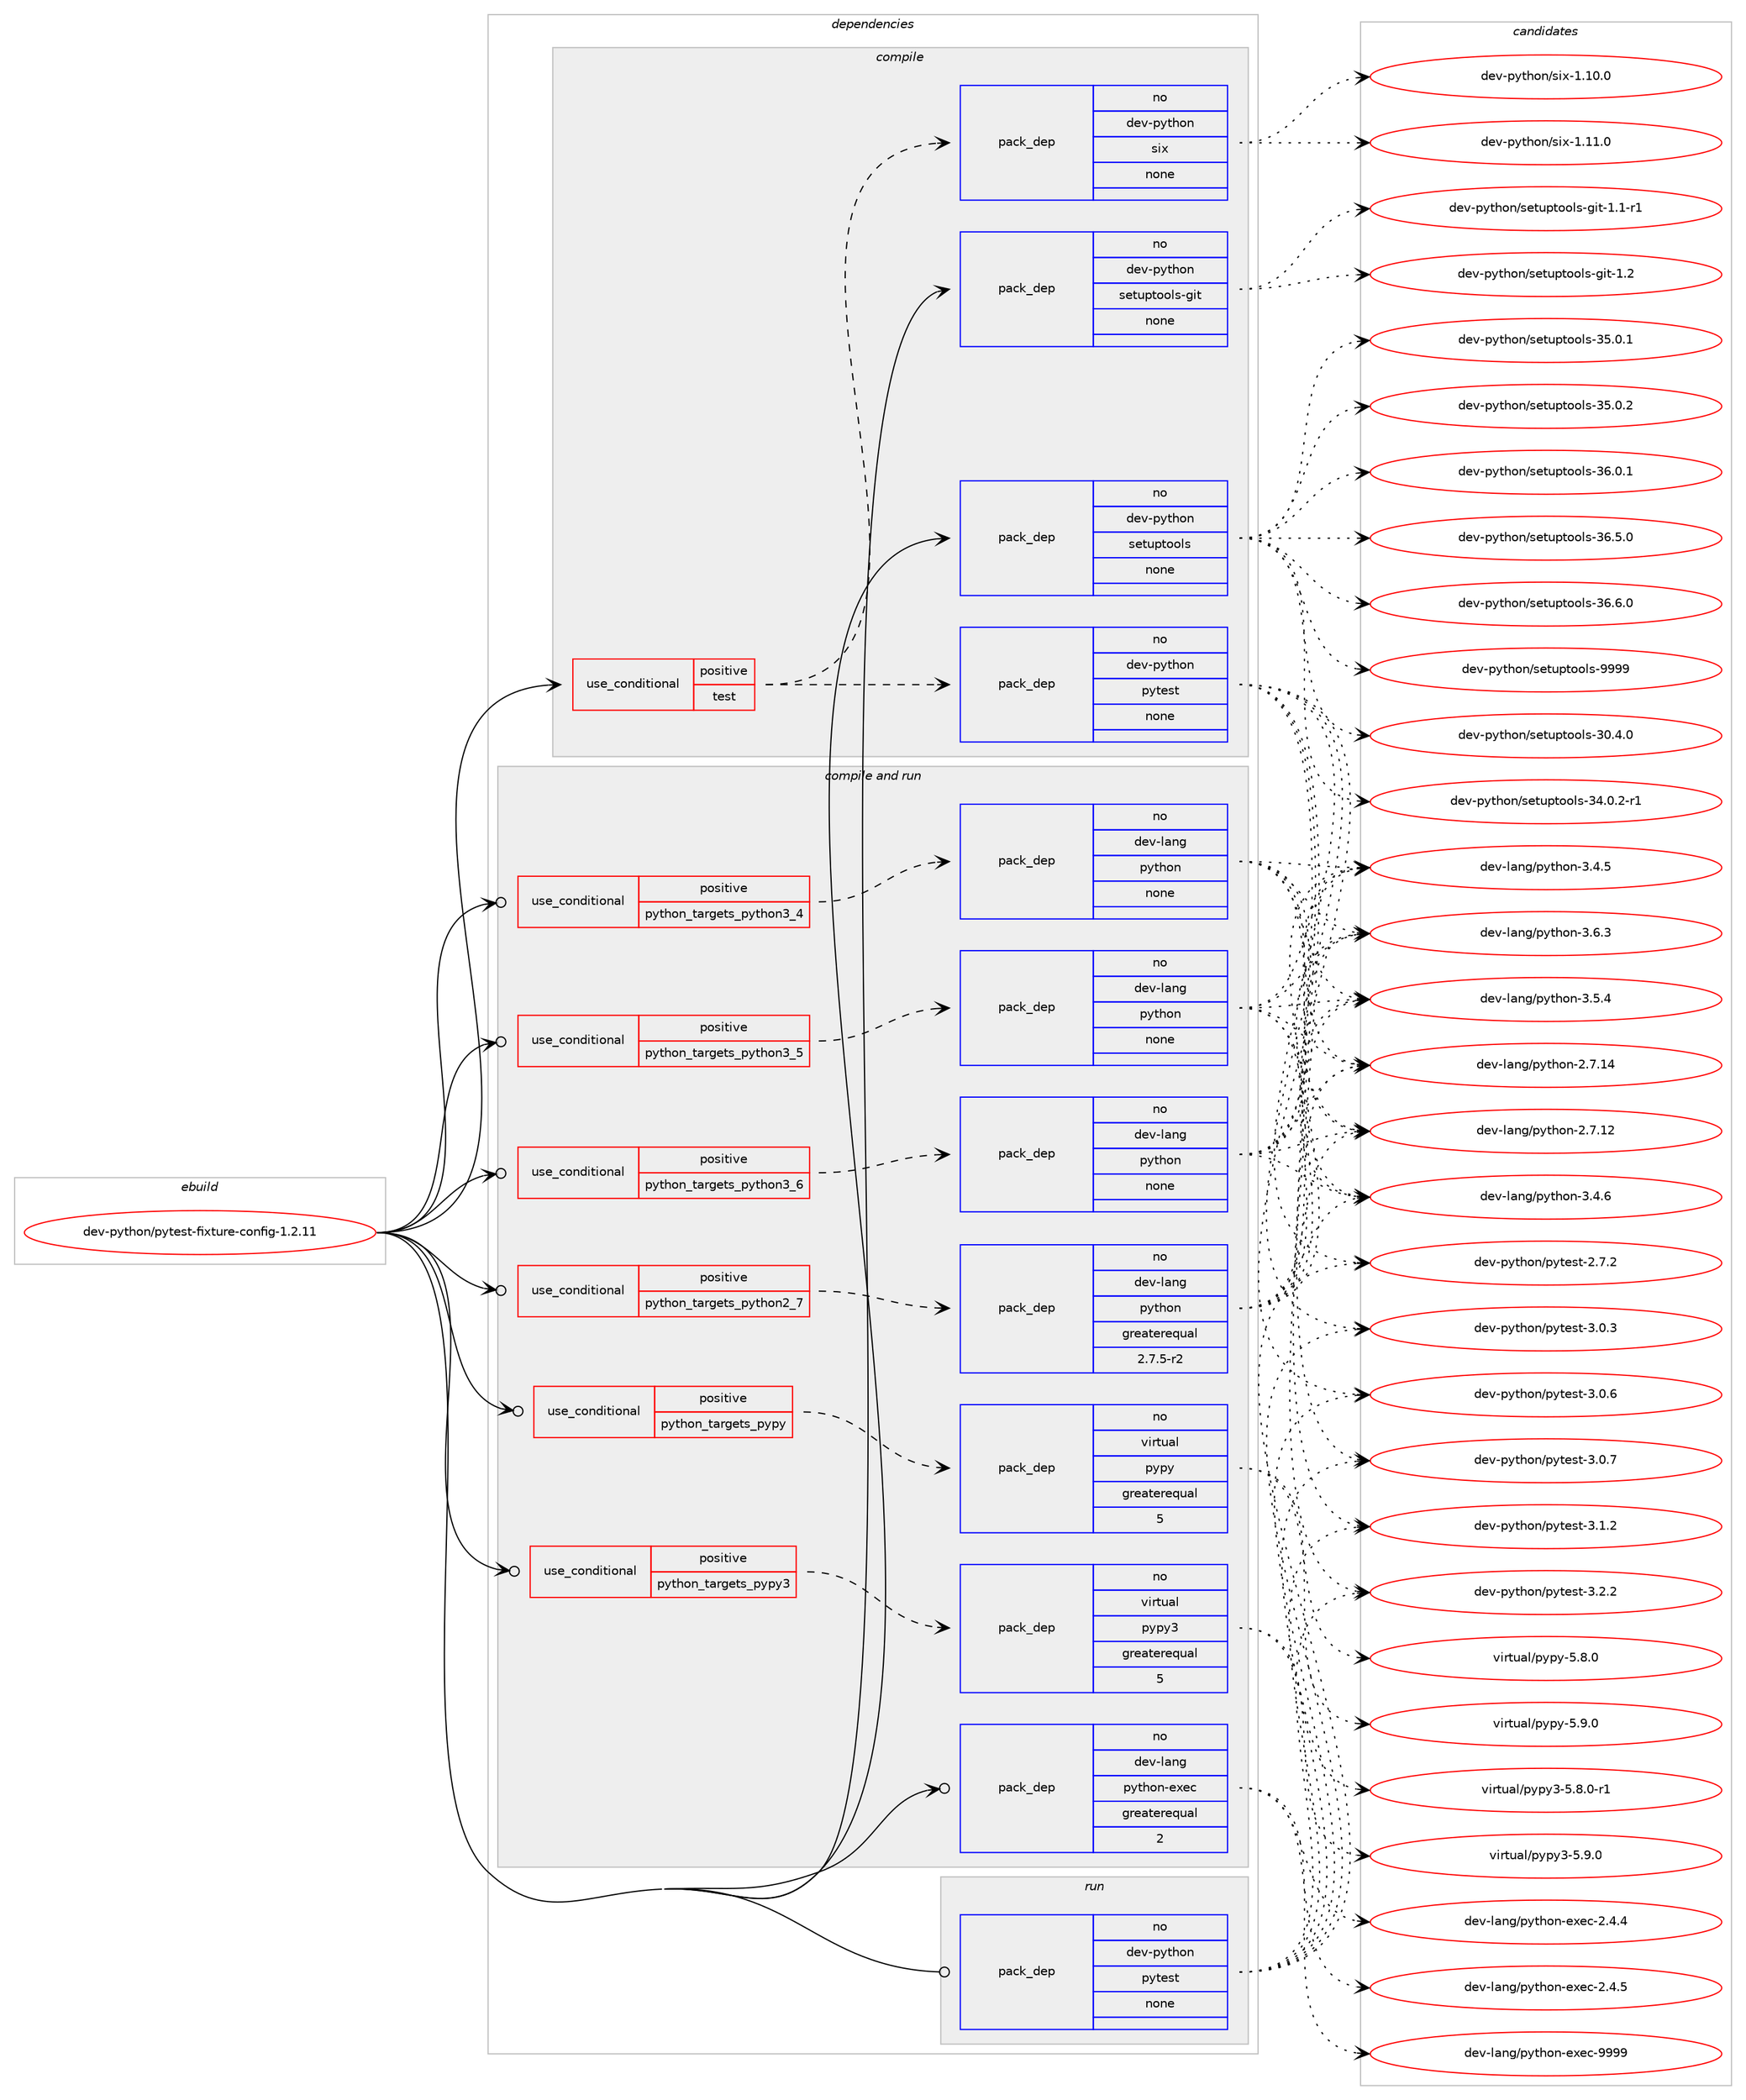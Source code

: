digraph prolog {

# *************
# Graph options
# *************

newrank=true;
concentrate=true;
compound=true;
graph [rankdir=LR,fontname=Helvetica,fontsize=10,ranksep=1.5];#, ranksep=2.5, nodesep=0.2];
edge  [arrowhead=vee];
node  [fontname=Helvetica,fontsize=10];

# **********
# The ebuild
# **********

subgraph cluster_leftcol {
color=gray;
rank=same;
label=<<i>ebuild</i>>;
id [label="dev-python/pytest-fixture-config-1.2.11", color=red, width=4, href="../dev-python/pytest-fixture-config-1.2.11.svg"];
}

# ****************
# The dependencies
# ****************

subgraph cluster_midcol {
color=gray;
label=<<i>dependencies</i>>;
subgraph cluster_compile {
fillcolor="#eeeeee";
style=filled;
label=<<i>compile</i>>;
subgraph cond39593 {
dependency179957 [label=<<TABLE BORDER="0" CELLBORDER="1" CELLSPACING="0" CELLPADDING="4"><TR><TD ROWSPAN="3" CELLPADDING="10">use_conditional</TD></TR><TR><TD>positive</TD></TR><TR><TD>test</TD></TR></TABLE>>, shape=none, color=red];
subgraph pack136425 {
dependency179958 [label=<<TABLE BORDER="0" CELLBORDER="1" CELLSPACING="0" CELLPADDING="4" WIDTH="220"><TR><TD ROWSPAN="6" CELLPADDING="30">pack_dep</TD></TR><TR><TD WIDTH="110">no</TD></TR><TR><TD>dev-python</TD></TR><TR><TD>pytest</TD></TR><TR><TD>none</TD></TR><TR><TD></TD></TR></TABLE>>, shape=none, color=blue];
}
dependency179957:e -> dependency179958:w [weight=20,style="dashed",arrowhead="vee"];
subgraph pack136426 {
dependency179959 [label=<<TABLE BORDER="0" CELLBORDER="1" CELLSPACING="0" CELLPADDING="4" WIDTH="220"><TR><TD ROWSPAN="6" CELLPADDING="30">pack_dep</TD></TR><TR><TD WIDTH="110">no</TD></TR><TR><TD>dev-python</TD></TR><TR><TD>six</TD></TR><TR><TD>none</TD></TR><TR><TD></TD></TR></TABLE>>, shape=none, color=blue];
}
dependency179957:e -> dependency179959:w [weight=20,style="dashed",arrowhead="vee"];
}
id:e -> dependency179957:w [weight=20,style="solid",arrowhead="vee"];
subgraph pack136427 {
dependency179960 [label=<<TABLE BORDER="0" CELLBORDER="1" CELLSPACING="0" CELLPADDING="4" WIDTH="220"><TR><TD ROWSPAN="6" CELLPADDING="30">pack_dep</TD></TR><TR><TD WIDTH="110">no</TD></TR><TR><TD>dev-python</TD></TR><TR><TD>setuptools</TD></TR><TR><TD>none</TD></TR><TR><TD></TD></TR></TABLE>>, shape=none, color=blue];
}
id:e -> dependency179960:w [weight=20,style="solid",arrowhead="vee"];
subgraph pack136428 {
dependency179961 [label=<<TABLE BORDER="0" CELLBORDER="1" CELLSPACING="0" CELLPADDING="4" WIDTH="220"><TR><TD ROWSPAN="6" CELLPADDING="30">pack_dep</TD></TR><TR><TD WIDTH="110">no</TD></TR><TR><TD>dev-python</TD></TR><TR><TD>setuptools-git</TD></TR><TR><TD>none</TD></TR><TR><TD></TD></TR></TABLE>>, shape=none, color=blue];
}
id:e -> dependency179961:w [weight=20,style="solid",arrowhead="vee"];
}
subgraph cluster_compileandrun {
fillcolor="#eeeeee";
style=filled;
label=<<i>compile and run</i>>;
subgraph cond39594 {
dependency179962 [label=<<TABLE BORDER="0" CELLBORDER="1" CELLSPACING="0" CELLPADDING="4"><TR><TD ROWSPAN="3" CELLPADDING="10">use_conditional</TD></TR><TR><TD>positive</TD></TR><TR><TD>python_targets_pypy</TD></TR></TABLE>>, shape=none, color=red];
subgraph pack136429 {
dependency179963 [label=<<TABLE BORDER="0" CELLBORDER="1" CELLSPACING="0" CELLPADDING="4" WIDTH="220"><TR><TD ROWSPAN="6" CELLPADDING="30">pack_dep</TD></TR><TR><TD WIDTH="110">no</TD></TR><TR><TD>virtual</TD></TR><TR><TD>pypy</TD></TR><TR><TD>greaterequal</TD></TR><TR><TD>5</TD></TR></TABLE>>, shape=none, color=blue];
}
dependency179962:e -> dependency179963:w [weight=20,style="dashed",arrowhead="vee"];
}
id:e -> dependency179962:w [weight=20,style="solid",arrowhead="odotvee"];
subgraph cond39595 {
dependency179964 [label=<<TABLE BORDER="0" CELLBORDER="1" CELLSPACING="0" CELLPADDING="4"><TR><TD ROWSPAN="3" CELLPADDING="10">use_conditional</TD></TR><TR><TD>positive</TD></TR><TR><TD>python_targets_pypy3</TD></TR></TABLE>>, shape=none, color=red];
subgraph pack136430 {
dependency179965 [label=<<TABLE BORDER="0" CELLBORDER="1" CELLSPACING="0" CELLPADDING="4" WIDTH="220"><TR><TD ROWSPAN="6" CELLPADDING="30">pack_dep</TD></TR><TR><TD WIDTH="110">no</TD></TR><TR><TD>virtual</TD></TR><TR><TD>pypy3</TD></TR><TR><TD>greaterequal</TD></TR><TR><TD>5</TD></TR></TABLE>>, shape=none, color=blue];
}
dependency179964:e -> dependency179965:w [weight=20,style="dashed",arrowhead="vee"];
}
id:e -> dependency179964:w [weight=20,style="solid",arrowhead="odotvee"];
subgraph cond39596 {
dependency179966 [label=<<TABLE BORDER="0" CELLBORDER="1" CELLSPACING="0" CELLPADDING="4"><TR><TD ROWSPAN="3" CELLPADDING="10">use_conditional</TD></TR><TR><TD>positive</TD></TR><TR><TD>python_targets_python2_7</TD></TR></TABLE>>, shape=none, color=red];
subgraph pack136431 {
dependency179967 [label=<<TABLE BORDER="0" CELLBORDER="1" CELLSPACING="0" CELLPADDING="4" WIDTH="220"><TR><TD ROWSPAN="6" CELLPADDING="30">pack_dep</TD></TR><TR><TD WIDTH="110">no</TD></TR><TR><TD>dev-lang</TD></TR><TR><TD>python</TD></TR><TR><TD>greaterequal</TD></TR><TR><TD>2.7.5-r2</TD></TR></TABLE>>, shape=none, color=blue];
}
dependency179966:e -> dependency179967:w [weight=20,style="dashed",arrowhead="vee"];
}
id:e -> dependency179966:w [weight=20,style="solid",arrowhead="odotvee"];
subgraph cond39597 {
dependency179968 [label=<<TABLE BORDER="0" CELLBORDER="1" CELLSPACING="0" CELLPADDING="4"><TR><TD ROWSPAN="3" CELLPADDING="10">use_conditional</TD></TR><TR><TD>positive</TD></TR><TR><TD>python_targets_python3_4</TD></TR></TABLE>>, shape=none, color=red];
subgraph pack136432 {
dependency179969 [label=<<TABLE BORDER="0" CELLBORDER="1" CELLSPACING="0" CELLPADDING="4" WIDTH="220"><TR><TD ROWSPAN="6" CELLPADDING="30">pack_dep</TD></TR><TR><TD WIDTH="110">no</TD></TR><TR><TD>dev-lang</TD></TR><TR><TD>python</TD></TR><TR><TD>none</TD></TR><TR><TD></TD></TR></TABLE>>, shape=none, color=blue];
}
dependency179968:e -> dependency179969:w [weight=20,style="dashed",arrowhead="vee"];
}
id:e -> dependency179968:w [weight=20,style="solid",arrowhead="odotvee"];
subgraph cond39598 {
dependency179970 [label=<<TABLE BORDER="0" CELLBORDER="1" CELLSPACING="0" CELLPADDING="4"><TR><TD ROWSPAN="3" CELLPADDING="10">use_conditional</TD></TR><TR><TD>positive</TD></TR><TR><TD>python_targets_python3_5</TD></TR></TABLE>>, shape=none, color=red];
subgraph pack136433 {
dependency179971 [label=<<TABLE BORDER="0" CELLBORDER="1" CELLSPACING="0" CELLPADDING="4" WIDTH="220"><TR><TD ROWSPAN="6" CELLPADDING="30">pack_dep</TD></TR><TR><TD WIDTH="110">no</TD></TR><TR><TD>dev-lang</TD></TR><TR><TD>python</TD></TR><TR><TD>none</TD></TR><TR><TD></TD></TR></TABLE>>, shape=none, color=blue];
}
dependency179970:e -> dependency179971:w [weight=20,style="dashed",arrowhead="vee"];
}
id:e -> dependency179970:w [weight=20,style="solid",arrowhead="odotvee"];
subgraph cond39599 {
dependency179972 [label=<<TABLE BORDER="0" CELLBORDER="1" CELLSPACING="0" CELLPADDING="4"><TR><TD ROWSPAN="3" CELLPADDING="10">use_conditional</TD></TR><TR><TD>positive</TD></TR><TR><TD>python_targets_python3_6</TD></TR></TABLE>>, shape=none, color=red];
subgraph pack136434 {
dependency179973 [label=<<TABLE BORDER="0" CELLBORDER="1" CELLSPACING="0" CELLPADDING="4" WIDTH="220"><TR><TD ROWSPAN="6" CELLPADDING="30">pack_dep</TD></TR><TR><TD WIDTH="110">no</TD></TR><TR><TD>dev-lang</TD></TR><TR><TD>python</TD></TR><TR><TD>none</TD></TR><TR><TD></TD></TR></TABLE>>, shape=none, color=blue];
}
dependency179972:e -> dependency179973:w [weight=20,style="dashed",arrowhead="vee"];
}
id:e -> dependency179972:w [weight=20,style="solid",arrowhead="odotvee"];
subgraph pack136435 {
dependency179974 [label=<<TABLE BORDER="0" CELLBORDER="1" CELLSPACING="0" CELLPADDING="4" WIDTH="220"><TR><TD ROWSPAN="6" CELLPADDING="30">pack_dep</TD></TR><TR><TD WIDTH="110">no</TD></TR><TR><TD>dev-lang</TD></TR><TR><TD>python-exec</TD></TR><TR><TD>greaterequal</TD></TR><TR><TD>2</TD></TR></TABLE>>, shape=none, color=blue];
}
id:e -> dependency179974:w [weight=20,style="solid",arrowhead="odotvee"];
}
subgraph cluster_run {
fillcolor="#eeeeee";
style=filled;
label=<<i>run</i>>;
subgraph pack136436 {
dependency179975 [label=<<TABLE BORDER="0" CELLBORDER="1" CELLSPACING="0" CELLPADDING="4" WIDTH="220"><TR><TD ROWSPAN="6" CELLPADDING="30">pack_dep</TD></TR><TR><TD WIDTH="110">no</TD></TR><TR><TD>dev-python</TD></TR><TR><TD>pytest</TD></TR><TR><TD>none</TD></TR><TR><TD></TD></TR></TABLE>>, shape=none, color=blue];
}
id:e -> dependency179975:w [weight=20,style="solid",arrowhead="odot"];
}
}

# **************
# The candidates
# **************

subgraph cluster_choices {
rank=same;
color=gray;
label=<<i>candidates</i>>;

subgraph choice136425 {
color=black;
nodesep=1;
choice1001011184511212111610411111047112121116101115116455046554650 [label="dev-python/pytest-2.7.2", color=red, width=4,href="../dev-python/pytest-2.7.2.svg"];
choice1001011184511212111610411111047112121116101115116455146484651 [label="dev-python/pytest-3.0.3", color=red, width=4,href="../dev-python/pytest-3.0.3.svg"];
choice1001011184511212111610411111047112121116101115116455146484654 [label="dev-python/pytest-3.0.6", color=red, width=4,href="../dev-python/pytest-3.0.6.svg"];
choice1001011184511212111610411111047112121116101115116455146484655 [label="dev-python/pytest-3.0.7", color=red, width=4,href="../dev-python/pytest-3.0.7.svg"];
choice1001011184511212111610411111047112121116101115116455146494650 [label="dev-python/pytest-3.1.2", color=red, width=4,href="../dev-python/pytest-3.1.2.svg"];
choice1001011184511212111610411111047112121116101115116455146504650 [label="dev-python/pytest-3.2.2", color=red, width=4,href="../dev-python/pytest-3.2.2.svg"];
dependency179958:e -> choice1001011184511212111610411111047112121116101115116455046554650:w [style=dotted,weight="100"];
dependency179958:e -> choice1001011184511212111610411111047112121116101115116455146484651:w [style=dotted,weight="100"];
dependency179958:e -> choice1001011184511212111610411111047112121116101115116455146484654:w [style=dotted,weight="100"];
dependency179958:e -> choice1001011184511212111610411111047112121116101115116455146484655:w [style=dotted,weight="100"];
dependency179958:e -> choice1001011184511212111610411111047112121116101115116455146494650:w [style=dotted,weight="100"];
dependency179958:e -> choice1001011184511212111610411111047112121116101115116455146504650:w [style=dotted,weight="100"];
}
subgraph choice136426 {
color=black;
nodesep=1;
choice100101118451121211161041111104711510512045494649484648 [label="dev-python/six-1.10.0", color=red, width=4,href="../dev-python/six-1.10.0.svg"];
choice100101118451121211161041111104711510512045494649494648 [label="dev-python/six-1.11.0", color=red, width=4,href="../dev-python/six-1.11.0.svg"];
dependency179959:e -> choice100101118451121211161041111104711510512045494649484648:w [style=dotted,weight="100"];
dependency179959:e -> choice100101118451121211161041111104711510512045494649494648:w [style=dotted,weight="100"];
}
subgraph choice136427 {
color=black;
nodesep=1;
choice100101118451121211161041111104711510111611711211611111110811545514846524648 [label="dev-python/setuptools-30.4.0", color=red, width=4,href="../dev-python/setuptools-30.4.0.svg"];
choice1001011184511212111610411111047115101116117112116111111108115455152464846504511449 [label="dev-python/setuptools-34.0.2-r1", color=red, width=4,href="../dev-python/setuptools-34.0.2-r1.svg"];
choice100101118451121211161041111104711510111611711211611111110811545515346484649 [label="dev-python/setuptools-35.0.1", color=red, width=4,href="../dev-python/setuptools-35.0.1.svg"];
choice100101118451121211161041111104711510111611711211611111110811545515346484650 [label="dev-python/setuptools-35.0.2", color=red, width=4,href="../dev-python/setuptools-35.0.2.svg"];
choice100101118451121211161041111104711510111611711211611111110811545515446484649 [label="dev-python/setuptools-36.0.1", color=red, width=4,href="../dev-python/setuptools-36.0.1.svg"];
choice100101118451121211161041111104711510111611711211611111110811545515446534648 [label="dev-python/setuptools-36.5.0", color=red, width=4,href="../dev-python/setuptools-36.5.0.svg"];
choice100101118451121211161041111104711510111611711211611111110811545515446544648 [label="dev-python/setuptools-36.6.0", color=red, width=4,href="../dev-python/setuptools-36.6.0.svg"];
choice10010111845112121116104111110471151011161171121161111111081154557575757 [label="dev-python/setuptools-9999", color=red, width=4,href="../dev-python/setuptools-9999.svg"];
dependency179960:e -> choice100101118451121211161041111104711510111611711211611111110811545514846524648:w [style=dotted,weight="100"];
dependency179960:e -> choice1001011184511212111610411111047115101116117112116111111108115455152464846504511449:w [style=dotted,weight="100"];
dependency179960:e -> choice100101118451121211161041111104711510111611711211611111110811545515346484649:w [style=dotted,weight="100"];
dependency179960:e -> choice100101118451121211161041111104711510111611711211611111110811545515346484650:w [style=dotted,weight="100"];
dependency179960:e -> choice100101118451121211161041111104711510111611711211611111110811545515446484649:w [style=dotted,weight="100"];
dependency179960:e -> choice100101118451121211161041111104711510111611711211611111110811545515446534648:w [style=dotted,weight="100"];
dependency179960:e -> choice100101118451121211161041111104711510111611711211611111110811545515446544648:w [style=dotted,weight="100"];
dependency179960:e -> choice10010111845112121116104111110471151011161171121161111111081154557575757:w [style=dotted,weight="100"];
}
subgraph choice136428 {
color=black;
nodesep=1;
choice100101118451121211161041111104711510111611711211611111110811545103105116454946494511449 [label="dev-python/setuptools-git-1.1-r1", color=red, width=4,href="../dev-python/setuptools-git-1.1-r1.svg"];
choice10010111845112121116104111110471151011161171121161111111081154510310511645494650 [label="dev-python/setuptools-git-1.2", color=red, width=4,href="../dev-python/setuptools-git-1.2.svg"];
dependency179961:e -> choice100101118451121211161041111104711510111611711211611111110811545103105116454946494511449:w [style=dotted,weight="100"];
dependency179961:e -> choice10010111845112121116104111110471151011161171121161111111081154510310511645494650:w [style=dotted,weight="100"];
}
subgraph choice136429 {
color=black;
nodesep=1;
choice1181051141161179710847112121112121455346564648 [label="virtual/pypy-5.8.0", color=red, width=4,href="../virtual/pypy-5.8.0.svg"];
choice1181051141161179710847112121112121455346574648 [label="virtual/pypy-5.9.0", color=red, width=4,href="../virtual/pypy-5.9.0.svg"];
dependency179963:e -> choice1181051141161179710847112121112121455346564648:w [style=dotted,weight="100"];
dependency179963:e -> choice1181051141161179710847112121112121455346574648:w [style=dotted,weight="100"];
}
subgraph choice136430 {
color=black;
nodesep=1;
choice1181051141161179710847112121112121514553465646484511449 [label="virtual/pypy3-5.8.0-r1", color=red, width=4,href="../virtual/pypy3-5.8.0-r1.svg"];
choice118105114116117971084711212111212151455346574648 [label="virtual/pypy3-5.9.0", color=red, width=4,href="../virtual/pypy3-5.9.0.svg"];
dependency179965:e -> choice1181051141161179710847112121112121514553465646484511449:w [style=dotted,weight="100"];
dependency179965:e -> choice118105114116117971084711212111212151455346574648:w [style=dotted,weight="100"];
}
subgraph choice136431 {
color=black;
nodesep=1;
choice10010111845108971101034711212111610411111045504655464950 [label="dev-lang/python-2.7.12", color=red, width=4,href="../dev-lang/python-2.7.12.svg"];
choice10010111845108971101034711212111610411111045504655464952 [label="dev-lang/python-2.7.14", color=red, width=4,href="../dev-lang/python-2.7.14.svg"];
choice100101118451089711010347112121116104111110455146524653 [label="dev-lang/python-3.4.5", color=red, width=4,href="../dev-lang/python-3.4.5.svg"];
choice100101118451089711010347112121116104111110455146524654 [label="dev-lang/python-3.4.6", color=red, width=4,href="../dev-lang/python-3.4.6.svg"];
choice100101118451089711010347112121116104111110455146534652 [label="dev-lang/python-3.5.4", color=red, width=4,href="../dev-lang/python-3.5.4.svg"];
choice100101118451089711010347112121116104111110455146544651 [label="dev-lang/python-3.6.3", color=red, width=4,href="../dev-lang/python-3.6.3.svg"];
dependency179967:e -> choice10010111845108971101034711212111610411111045504655464950:w [style=dotted,weight="100"];
dependency179967:e -> choice10010111845108971101034711212111610411111045504655464952:w [style=dotted,weight="100"];
dependency179967:e -> choice100101118451089711010347112121116104111110455146524653:w [style=dotted,weight="100"];
dependency179967:e -> choice100101118451089711010347112121116104111110455146524654:w [style=dotted,weight="100"];
dependency179967:e -> choice100101118451089711010347112121116104111110455146534652:w [style=dotted,weight="100"];
dependency179967:e -> choice100101118451089711010347112121116104111110455146544651:w [style=dotted,weight="100"];
}
subgraph choice136432 {
color=black;
nodesep=1;
choice10010111845108971101034711212111610411111045504655464950 [label="dev-lang/python-2.7.12", color=red, width=4,href="../dev-lang/python-2.7.12.svg"];
choice10010111845108971101034711212111610411111045504655464952 [label="dev-lang/python-2.7.14", color=red, width=4,href="../dev-lang/python-2.7.14.svg"];
choice100101118451089711010347112121116104111110455146524653 [label="dev-lang/python-3.4.5", color=red, width=4,href="../dev-lang/python-3.4.5.svg"];
choice100101118451089711010347112121116104111110455146524654 [label="dev-lang/python-3.4.6", color=red, width=4,href="../dev-lang/python-3.4.6.svg"];
choice100101118451089711010347112121116104111110455146534652 [label="dev-lang/python-3.5.4", color=red, width=4,href="../dev-lang/python-3.5.4.svg"];
choice100101118451089711010347112121116104111110455146544651 [label="dev-lang/python-3.6.3", color=red, width=4,href="../dev-lang/python-3.6.3.svg"];
dependency179969:e -> choice10010111845108971101034711212111610411111045504655464950:w [style=dotted,weight="100"];
dependency179969:e -> choice10010111845108971101034711212111610411111045504655464952:w [style=dotted,weight="100"];
dependency179969:e -> choice100101118451089711010347112121116104111110455146524653:w [style=dotted,weight="100"];
dependency179969:e -> choice100101118451089711010347112121116104111110455146524654:w [style=dotted,weight="100"];
dependency179969:e -> choice100101118451089711010347112121116104111110455146534652:w [style=dotted,weight="100"];
dependency179969:e -> choice100101118451089711010347112121116104111110455146544651:w [style=dotted,weight="100"];
}
subgraph choice136433 {
color=black;
nodesep=1;
choice10010111845108971101034711212111610411111045504655464950 [label="dev-lang/python-2.7.12", color=red, width=4,href="../dev-lang/python-2.7.12.svg"];
choice10010111845108971101034711212111610411111045504655464952 [label="dev-lang/python-2.7.14", color=red, width=4,href="../dev-lang/python-2.7.14.svg"];
choice100101118451089711010347112121116104111110455146524653 [label="dev-lang/python-3.4.5", color=red, width=4,href="../dev-lang/python-3.4.5.svg"];
choice100101118451089711010347112121116104111110455146524654 [label="dev-lang/python-3.4.6", color=red, width=4,href="../dev-lang/python-3.4.6.svg"];
choice100101118451089711010347112121116104111110455146534652 [label="dev-lang/python-3.5.4", color=red, width=4,href="../dev-lang/python-3.5.4.svg"];
choice100101118451089711010347112121116104111110455146544651 [label="dev-lang/python-3.6.3", color=red, width=4,href="../dev-lang/python-3.6.3.svg"];
dependency179971:e -> choice10010111845108971101034711212111610411111045504655464950:w [style=dotted,weight="100"];
dependency179971:e -> choice10010111845108971101034711212111610411111045504655464952:w [style=dotted,weight="100"];
dependency179971:e -> choice100101118451089711010347112121116104111110455146524653:w [style=dotted,weight="100"];
dependency179971:e -> choice100101118451089711010347112121116104111110455146524654:w [style=dotted,weight="100"];
dependency179971:e -> choice100101118451089711010347112121116104111110455146534652:w [style=dotted,weight="100"];
dependency179971:e -> choice100101118451089711010347112121116104111110455146544651:w [style=dotted,weight="100"];
}
subgraph choice136434 {
color=black;
nodesep=1;
choice10010111845108971101034711212111610411111045504655464950 [label="dev-lang/python-2.7.12", color=red, width=4,href="../dev-lang/python-2.7.12.svg"];
choice10010111845108971101034711212111610411111045504655464952 [label="dev-lang/python-2.7.14", color=red, width=4,href="../dev-lang/python-2.7.14.svg"];
choice100101118451089711010347112121116104111110455146524653 [label="dev-lang/python-3.4.5", color=red, width=4,href="../dev-lang/python-3.4.5.svg"];
choice100101118451089711010347112121116104111110455146524654 [label="dev-lang/python-3.4.6", color=red, width=4,href="../dev-lang/python-3.4.6.svg"];
choice100101118451089711010347112121116104111110455146534652 [label="dev-lang/python-3.5.4", color=red, width=4,href="../dev-lang/python-3.5.4.svg"];
choice100101118451089711010347112121116104111110455146544651 [label="dev-lang/python-3.6.3", color=red, width=4,href="../dev-lang/python-3.6.3.svg"];
dependency179973:e -> choice10010111845108971101034711212111610411111045504655464950:w [style=dotted,weight="100"];
dependency179973:e -> choice10010111845108971101034711212111610411111045504655464952:w [style=dotted,weight="100"];
dependency179973:e -> choice100101118451089711010347112121116104111110455146524653:w [style=dotted,weight="100"];
dependency179973:e -> choice100101118451089711010347112121116104111110455146524654:w [style=dotted,weight="100"];
dependency179973:e -> choice100101118451089711010347112121116104111110455146534652:w [style=dotted,weight="100"];
dependency179973:e -> choice100101118451089711010347112121116104111110455146544651:w [style=dotted,weight="100"];
}
subgraph choice136435 {
color=black;
nodesep=1;
choice1001011184510897110103471121211161041111104510112010199455046524652 [label="dev-lang/python-exec-2.4.4", color=red, width=4,href="../dev-lang/python-exec-2.4.4.svg"];
choice1001011184510897110103471121211161041111104510112010199455046524653 [label="dev-lang/python-exec-2.4.5", color=red, width=4,href="../dev-lang/python-exec-2.4.5.svg"];
choice10010111845108971101034711212111610411111045101120101994557575757 [label="dev-lang/python-exec-9999", color=red, width=4,href="../dev-lang/python-exec-9999.svg"];
dependency179974:e -> choice1001011184510897110103471121211161041111104510112010199455046524652:w [style=dotted,weight="100"];
dependency179974:e -> choice1001011184510897110103471121211161041111104510112010199455046524653:w [style=dotted,weight="100"];
dependency179974:e -> choice10010111845108971101034711212111610411111045101120101994557575757:w [style=dotted,weight="100"];
}
subgraph choice136436 {
color=black;
nodesep=1;
choice1001011184511212111610411111047112121116101115116455046554650 [label="dev-python/pytest-2.7.2", color=red, width=4,href="../dev-python/pytest-2.7.2.svg"];
choice1001011184511212111610411111047112121116101115116455146484651 [label="dev-python/pytest-3.0.3", color=red, width=4,href="../dev-python/pytest-3.0.3.svg"];
choice1001011184511212111610411111047112121116101115116455146484654 [label="dev-python/pytest-3.0.6", color=red, width=4,href="../dev-python/pytest-3.0.6.svg"];
choice1001011184511212111610411111047112121116101115116455146484655 [label="dev-python/pytest-3.0.7", color=red, width=4,href="../dev-python/pytest-3.0.7.svg"];
choice1001011184511212111610411111047112121116101115116455146494650 [label="dev-python/pytest-3.1.2", color=red, width=4,href="../dev-python/pytest-3.1.2.svg"];
choice1001011184511212111610411111047112121116101115116455146504650 [label="dev-python/pytest-3.2.2", color=red, width=4,href="../dev-python/pytest-3.2.2.svg"];
dependency179975:e -> choice1001011184511212111610411111047112121116101115116455046554650:w [style=dotted,weight="100"];
dependency179975:e -> choice1001011184511212111610411111047112121116101115116455146484651:w [style=dotted,weight="100"];
dependency179975:e -> choice1001011184511212111610411111047112121116101115116455146484654:w [style=dotted,weight="100"];
dependency179975:e -> choice1001011184511212111610411111047112121116101115116455146484655:w [style=dotted,weight="100"];
dependency179975:e -> choice1001011184511212111610411111047112121116101115116455146494650:w [style=dotted,weight="100"];
dependency179975:e -> choice1001011184511212111610411111047112121116101115116455146504650:w [style=dotted,weight="100"];
}
}

}
